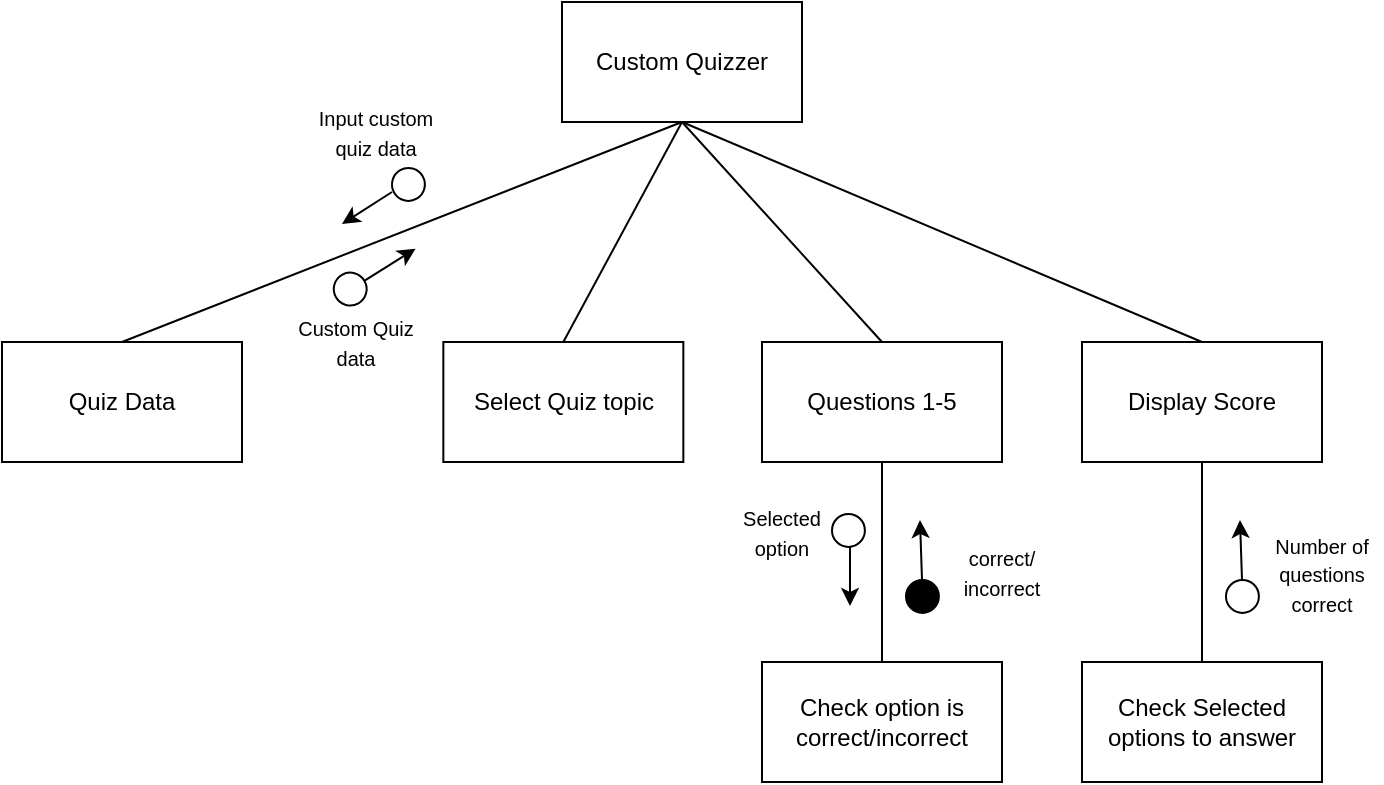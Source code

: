 <mxfile version="24.6.2" type="device">
  <diagram name="Page-1" id="5FEU78cZGeypKedz2tHz">
    <mxGraphModel dx="695" dy="473" grid="1" gridSize="10" guides="1" tooltips="1" connect="1" arrows="1" fold="1" page="1" pageScale="1" pageWidth="1600" pageHeight="1200" math="0" shadow="0">
      <root>
        <mxCell id="0" />
        <mxCell id="1" parent="0" />
        <mxCell id="IXlEwmfk64xkeE6Hf3jf-1" value="Custom Quizzer" style="rounded=0;whiteSpace=wrap;html=1;" vertex="1" parent="1">
          <mxGeometry x="420" y="130" width="120" height="60" as="geometry" />
        </mxCell>
        <mxCell id="IXlEwmfk64xkeE6Hf3jf-3" value="" style="endArrow=none;html=1;rounded=0;entryX=0.5;entryY=1;entryDx=0;entryDy=0;exitX=0.5;exitY=0;exitDx=0;exitDy=0;" edge="1" parent="1" source="IXlEwmfk64xkeE6Hf3jf-7" target="IXlEwmfk64xkeE6Hf3jf-1">
          <mxGeometry width="50" height="50" relative="1" as="geometry">
            <mxPoint x="360" y="300" as="sourcePoint" />
            <mxPoint x="410" y="250" as="targetPoint" />
          </mxGeometry>
        </mxCell>
        <mxCell id="IXlEwmfk64xkeE6Hf3jf-6" value="Display Score" style="rounded=0;whiteSpace=wrap;html=1;" vertex="1" parent="1">
          <mxGeometry x="680" y="300" width="120" height="60" as="geometry" />
        </mxCell>
        <mxCell id="IXlEwmfk64xkeE6Hf3jf-7" value="Select Quiz topic" style="rounded=0;whiteSpace=wrap;html=1;" vertex="1" parent="1">
          <mxGeometry x="360.67" y="300" width="120" height="60" as="geometry" />
        </mxCell>
        <mxCell id="IXlEwmfk64xkeE6Hf3jf-8" value="Quiz Data" style="rounded=0;whiteSpace=wrap;html=1;" vertex="1" parent="1">
          <mxGeometry x="140" y="300" width="120" height="60" as="geometry" />
        </mxCell>
        <mxCell id="IXlEwmfk64xkeE6Hf3jf-9" value="" style="endArrow=none;html=1;rounded=0;exitX=0.5;exitY=0;exitDx=0;exitDy=0;" edge="1" parent="1" source="IXlEwmfk64xkeE6Hf3jf-8">
          <mxGeometry width="50" height="50" relative="1" as="geometry">
            <mxPoint x="335" y="270" as="sourcePoint" />
            <mxPoint x="480" y="190" as="targetPoint" />
          </mxGeometry>
        </mxCell>
        <mxCell id="IXlEwmfk64xkeE6Hf3jf-13" value="&lt;font style=&quot;font-size: 10px;&quot;&gt;Input custom quiz data&lt;/font&gt;" style="text;html=1;align=center;verticalAlign=middle;whiteSpace=wrap;rounded=0;" vertex="1" parent="1">
          <mxGeometry x="286.82" y="180" width="80" height="30" as="geometry" />
        </mxCell>
        <mxCell id="IXlEwmfk64xkeE6Hf3jf-14" value="Check Selected options to answer" style="rounded=0;whiteSpace=wrap;html=1;" vertex="1" parent="1">
          <mxGeometry x="680" y="460" width="120" height="60" as="geometry" />
        </mxCell>
        <mxCell id="IXlEwmfk64xkeE6Hf3jf-15" value="" style="endArrow=none;html=1;rounded=0;exitX=0.5;exitY=0;exitDx=0;exitDy=0;entryX=0.5;entryY=1;entryDx=0;entryDy=0;" edge="1" parent="1" source="IXlEwmfk64xkeE6Hf3jf-14" target="IXlEwmfk64xkeE6Hf3jf-6">
          <mxGeometry width="50" height="50" relative="1" as="geometry">
            <mxPoint x="730" y="410" as="sourcePoint" />
            <mxPoint x="780" y="360" as="targetPoint" />
          </mxGeometry>
        </mxCell>
        <mxCell id="IXlEwmfk64xkeE6Hf3jf-16" value="" style="endArrow=none;html=1;rounded=0;entryX=0.5;entryY=1;entryDx=0;entryDy=0;exitX=0.5;exitY=0;exitDx=0;exitDy=0;" edge="1" parent="1" source="IXlEwmfk64xkeE6Hf3jf-6" target="IXlEwmfk64xkeE6Hf3jf-1">
          <mxGeometry width="50" height="50" relative="1" as="geometry">
            <mxPoint x="650" y="310" as="sourcePoint" />
            <mxPoint x="700" y="260" as="targetPoint" />
          </mxGeometry>
        </mxCell>
        <mxCell id="IXlEwmfk64xkeE6Hf3jf-25" value="&lt;font style=&quot;font-size: 10px;&quot;&gt;Custom Quiz data&lt;/font&gt;" style="text;html=1;align=center;verticalAlign=middle;whiteSpace=wrap;rounded=0;" vertex="1" parent="1">
          <mxGeometry x="286.82" y="284.78" width="60" height="30" as="geometry" />
        </mxCell>
        <mxCell id="IXlEwmfk64xkeE6Hf3jf-26" value="Questions 1-5" style="rounded=0;whiteSpace=wrap;html=1;" vertex="1" parent="1">
          <mxGeometry x="520" y="300" width="120" height="60" as="geometry" />
        </mxCell>
        <mxCell id="IXlEwmfk64xkeE6Hf3jf-27" value="" style="endArrow=none;html=1;rounded=0;exitX=0.5;exitY=0;exitDx=0;exitDy=0;" edge="1" parent="1" source="IXlEwmfk64xkeE6Hf3jf-26">
          <mxGeometry width="50" height="50" relative="1" as="geometry">
            <mxPoint x="490" y="277.33" as="sourcePoint" />
            <mxPoint x="480" y="190" as="targetPoint" />
          </mxGeometry>
        </mxCell>
        <mxCell id="IXlEwmfk64xkeE6Hf3jf-28" value="Check option is correct/incorrect" style="rounded=0;whiteSpace=wrap;html=1;" vertex="1" parent="1">
          <mxGeometry x="520" y="460" width="120" height="60" as="geometry" />
        </mxCell>
        <mxCell id="IXlEwmfk64xkeE6Hf3jf-29" value="" style="endArrow=none;html=1;rounded=0;entryX=0.5;entryY=1;entryDx=0;entryDy=0;exitX=0.5;exitY=0;exitDx=0;exitDy=0;" edge="1" parent="1" source="IXlEwmfk64xkeE6Hf3jf-28" target="IXlEwmfk64xkeE6Hf3jf-26">
          <mxGeometry width="50" height="50" relative="1" as="geometry">
            <mxPoint x="570" y="430" as="sourcePoint" />
            <mxPoint x="620" y="380" as="targetPoint" />
          </mxGeometry>
        </mxCell>
        <mxCell id="IXlEwmfk64xkeE6Hf3jf-33" value="" style="group" vertex="1" connectable="0" parent="1">
          <mxGeometry x="302.88" y="253.33" width="43.938" height="31.453" as="geometry" />
        </mxCell>
        <mxCell id="IXlEwmfk64xkeE6Hf3jf-23" value="" style="ellipse;whiteSpace=wrap;html=1;aspect=fixed;rotation=-210;fillColor=none;" vertex="1" parent="IXlEwmfk64xkeE6Hf3jf-33">
          <mxGeometry x="3.009" y="12" width="16.443" height="16.443" as="geometry" />
        </mxCell>
        <mxCell id="IXlEwmfk64xkeE6Hf3jf-24" value="" style="endArrow=classic;html=1;rounded=0;" edge="1" parent="IXlEwmfk64xkeE6Hf3jf-33">
          <mxGeometry width="50" height="50" relative="1" as="geometry">
            <mxPoint x="18.451" y="16" as="sourcePoint" />
            <mxPoint x="43.938" as="targetPoint" />
          </mxGeometry>
        </mxCell>
        <mxCell id="IXlEwmfk64xkeE6Hf3jf-34" value="" style="group;rotation=-180;" vertex="1" connectable="0" parent="1">
          <mxGeometry x="310.0" y="210" width="43.938" height="31.453" as="geometry" />
        </mxCell>
        <mxCell id="IXlEwmfk64xkeE6Hf3jf-35" value="" style="ellipse;whiteSpace=wrap;html=1;aspect=fixed;rotation=-390;fillColor=none;" vertex="1" parent="IXlEwmfk64xkeE6Hf3jf-34">
          <mxGeometry x="25" y="3" width="16.443" height="16.443" as="geometry" />
        </mxCell>
        <mxCell id="IXlEwmfk64xkeE6Hf3jf-36" value="" style="endArrow=classic;html=1;rounded=0;" edge="1" parent="IXlEwmfk64xkeE6Hf3jf-34">
          <mxGeometry width="50" height="50" relative="1" as="geometry">
            <mxPoint x="25" y="15" as="sourcePoint" />
            <mxPoint y="31" as="targetPoint" />
          </mxGeometry>
        </mxCell>
        <mxCell id="IXlEwmfk64xkeE6Hf3jf-37" value="" style="group;rotation=120;" vertex="1" connectable="0" parent="1">
          <mxGeometry x="540.0" y="390" width="43.938" height="31.453" as="geometry" />
        </mxCell>
        <mxCell id="IXlEwmfk64xkeE6Hf3jf-38" value="" style="ellipse;whiteSpace=wrap;html=1;aspect=fixed;rotation=-90;fillColor=none;" vertex="1" parent="IXlEwmfk64xkeE6Hf3jf-37">
          <mxGeometry x="15" y="-4" width="16.443" height="16.443" as="geometry" />
        </mxCell>
        <mxCell id="IXlEwmfk64xkeE6Hf3jf-39" value="" style="endArrow=classic;html=1;rounded=0;" edge="1" parent="IXlEwmfk64xkeE6Hf3jf-37">
          <mxGeometry width="50" height="50" relative="1" as="geometry">
            <mxPoint x="24" y="12" as="sourcePoint" />
            <mxPoint x="24" y="42" as="targetPoint" />
          </mxGeometry>
        </mxCell>
        <mxCell id="IXlEwmfk64xkeE6Hf3jf-40" value="&lt;font style=&quot;font-size: 10px;&quot;&gt;Selected option&lt;/font&gt;" style="text;html=1;align=center;verticalAlign=middle;whiteSpace=wrap;rounded=0;" vertex="1" parent="1">
          <mxGeometry x="500" y="380" width="60" height="30" as="geometry" />
        </mxCell>
        <mxCell id="IXlEwmfk64xkeE6Hf3jf-41" value="" style="group;rotation=-60;" vertex="1" connectable="0" parent="1">
          <mxGeometry x="580.0" y="400" width="43.938" height="31.453" as="geometry" />
        </mxCell>
        <mxCell id="IXlEwmfk64xkeE6Hf3jf-42" value="" style="ellipse;whiteSpace=wrap;html=1;aspect=fixed;rotation=-270;fillColor=#000000;" vertex="1" parent="IXlEwmfk64xkeE6Hf3jf-41">
          <mxGeometry x="12" y="19" width="16.443" height="16.443" as="geometry" />
        </mxCell>
        <mxCell id="IXlEwmfk64xkeE6Hf3jf-43" value="" style="endArrow=classic;html=1;rounded=0;" edge="1" parent="IXlEwmfk64xkeE6Hf3jf-41">
          <mxGeometry width="50" height="50" relative="1" as="geometry">
            <mxPoint x="20" y="19" as="sourcePoint" />
            <mxPoint x="19" y="-11" as="targetPoint" />
          </mxGeometry>
        </mxCell>
        <mxCell id="IXlEwmfk64xkeE6Hf3jf-44" value="&lt;font style=&quot;font-size: 10px;&quot;&gt;correct/&lt;/font&gt;&lt;div&gt;&lt;font style=&quot;font-size: 10px;&quot;&gt;incorrect&lt;/font&gt;&lt;/div&gt;" style="text;html=1;align=center;verticalAlign=middle;whiteSpace=wrap;rounded=0;" vertex="1" parent="1">
          <mxGeometry x="610" y="400" width="60" height="30" as="geometry" />
        </mxCell>
        <mxCell id="IXlEwmfk64xkeE6Hf3jf-45" value="" style="group;rotation=-60;" vertex="1" connectable="0" parent="1">
          <mxGeometry x="740.0" y="400" width="43.938" height="31.453" as="geometry" />
        </mxCell>
        <mxCell id="IXlEwmfk64xkeE6Hf3jf-46" value="" style="ellipse;whiteSpace=wrap;html=1;aspect=fixed;rotation=-270;fillColor=none;" vertex="1" parent="IXlEwmfk64xkeE6Hf3jf-45">
          <mxGeometry x="12" y="19" width="16.443" height="16.443" as="geometry" />
        </mxCell>
        <mxCell id="IXlEwmfk64xkeE6Hf3jf-47" value="" style="endArrow=classic;html=1;rounded=0;" edge="1" parent="IXlEwmfk64xkeE6Hf3jf-45">
          <mxGeometry width="50" height="50" relative="1" as="geometry">
            <mxPoint x="20" y="19" as="sourcePoint" />
            <mxPoint x="19" y="-11" as="targetPoint" />
          </mxGeometry>
        </mxCell>
        <mxCell id="IXlEwmfk64xkeE6Hf3jf-48" value="&lt;font style=&quot;font-size: 10px;&quot;&gt;Number of questions correct&lt;/font&gt;" style="text;html=1;align=center;verticalAlign=middle;whiteSpace=wrap;rounded=0;" vertex="1" parent="1">
          <mxGeometry x="770" y="400.73" width="60" height="30" as="geometry" />
        </mxCell>
      </root>
    </mxGraphModel>
  </diagram>
</mxfile>
